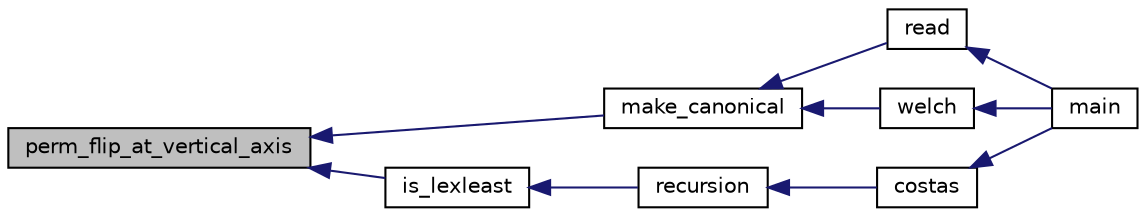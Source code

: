 digraph "perm_flip_at_vertical_axis"
{
  edge [fontname="Helvetica",fontsize="10",labelfontname="Helvetica",labelfontsize="10"];
  node [fontname="Helvetica",fontsize="10",shape=record];
  rankdir="LR";
  Node100 [label="perm_flip_at_vertical_axis",height=0.2,width=0.4,color="black", fillcolor="grey75", style="filled", fontcolor="black"];
  Node100 -> Node101 [dir="back",color="midnightblue",fontsize="10",style="solid",fontname="Helvetica"];
  Node101 [label="make_canonical",height=0.2,width=0.4,color="black", fillcolor="white", style="filled",URL="$d6/d90/costas_8_c.html#aefe15889a05bc0c7121bbf6b30e7917d"];
  Node101 -> Node102 [dir="back",color="midnightblue",fontsize="10",style="solid",fontname="Helvetica"];
  Node102 [label="read",height=0.2,width=0.4,color="black", fillcolor="white", style="filled",URL="$d6/d90/costas_8_c.html#acc0ad4ae49a21a58400e5082ae6bbff3"];
  Node102 -> Node103 [dir="back",color="midnightblue",fontsize="10",style="solid",fontname="Helvetica"];
  Node103 [label="main",height=0.2,width=0.4,color="black", fillcolor="white", style="filled",URL="$d6/d90/costas_8_c.html#a3c04138a5bfe5d72780bb7e82a18e627"];
  Node101 -> Node104 [dir="back",color="midnightblue",fontsize="10",style="solid",fontname="Helvetica"];
  Node104 [label="welch",height=0.2,width=0.4,color="black", fillcolor="white", style="filled",URL="$d6/d90/costas_8_c.html#a1be7f35236ad96218a7433ee282d50a8"];
  Node104 -> Node103 [dir="back",color="midnightblue",fontsize="10",style="solid",fontname="Helvetica"];
  Node100 -> Node105 [dir="back",color="midnightblue",fontsize="10",style="solid",fontname="Helvetica"];
  Node105 [label="is_lexleast",height=0.2,width=0.4,color="black", fillcolor="white", style="filled",URL="$d6/d90/costas_8_c.html#af674d0d89086cd0a1be0025dfe5ec16a"];
  Node105 -> Node106 [dir="back",color="midnightblue",fontsize="10",style="solid",fontname="Helvetica"];
  Node106 [label="recursion",height=0.2,width=0.4,color="black", fillcolor="white", style="filled",URL="$d6/d90/costas_8_c.html#a9e6a01ce8b12a78ac13edd94a5c451a1"];
  Node106 -> Node107 [dir="back",color="midnightblue",fontsize="10",style="solid",fontname="Helvetica"];
  Node107 [label="costas",height=0.2,width=0.4,color="black", fillcolor="white", style="filled",URL="$d6/d90/costas_8_c.html#a41b058c10b5e92d11505cd40b1ff6b28"];
  Node107 -> Node103 [dir="back",color="midnightblue",fontsize="10",style="solid",fontname="Helvetica"];
}
